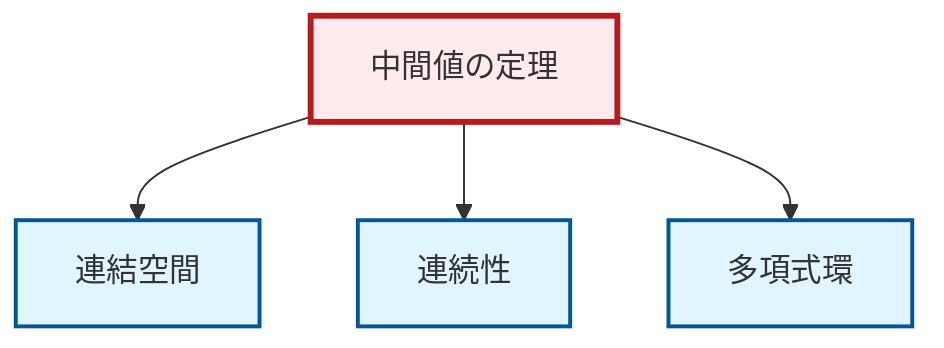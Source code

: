 graph TD
    classDef definition fill:#e1f5fe,stroke:#01579b,stroke-width:2px
    classDef theorem fill:#f3e5f5,stroke:#4a148c,stroke-width:2px
    classDef axiom fill:#fff3e0,stroke:#e65100,stroke-width:2px
    classDef example fill:#e8f5e9,stroke:#1b5e20,stroke-width:2px
    classDef current fill:#ffebee,stroke:#b71c1c,stroke-width:3px
    def-polynomial-ring["多項式環"]:::definition
    def-connected["連結空間"]:::definition
    def-continuity["連続性"]:::definition
    thm-intermediate-value["中間値の定理"]:::theorem
    thm-intermediate-value --> def-connected
    thm-intermediate-value --> def-continuity
    thm-intermediate-value --> def-polynomial-ring
    class thm-intermediate-value current